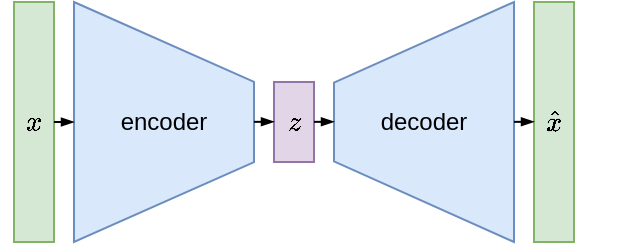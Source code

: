 <mxfile version="12.8.1" type="device"><diagram id="8h5nOnFJjrPpQuH8_lQc" name="Page-1"><mxGraphModel dx="569" dy="306" grid="1" gridSize="10" guides="1" tooltips="1" connect="1" arrows="1" fold="1" page="1" pageScale="1" pageWidth="827" pageHeight="1169" math="1" shadow="0"><root><mxCell id="0"/><mxCell id="1" parent="0"/><mxCell id="ehx8Mwoz6BfET2qbOZ2F-1" value="encoder" style="shape=trapezoid;perimeter=trapezoidPerimeter;whiteSpace=wrap;html=1;direction=south;size=0.333;fillColor=#dae8fc;strokeColor=#6c8ebf;" parent="1" vertex="1"><mxGeometry x="110" y="80" width="90" height="120" as="geometry"/></mxCell><mxCell id="ehx8Mwoz6BfET2qbOZ2F-2" value="$$x$$" style="rounded=0;whiteSpace=wrap;html=1;fillColor=#d5e8d4;strokeColor=#82b366;" parent="1" vertex="1"><mxGeometry x="80" y="80" width="20" height="120" as="geometry"/></mxCell><mxCell id="ehx8Mwoz6BfET2qbOZ2F-3" value="decoder" style="shape=trapezoid;perimeter=trapezoidPerimeter;whiteSpace=wrap;html=1;direction=north;size=0.336;fillColor=#dae8fc;strokeColor=#6c8ebf;" parent="1" vertex="1"><mxGeometry x="240" y="80" width="90" height="120" as="geometry"/></mxCell><mxCell id="ehx8Mwoz6BfET2qbOZ2F-4" value="$$z$$" style="rounded=0;whiteSpace=wrap;html=1;fillColor=#e1d5e7;strokeColor=#9673a6;" parent="1" vertex="1"><mxGeometry x="210" y="120" width="20" height="40" as="geometry"/></mxCell><mxCell id="ehx8Mwoz6BfET2qbOZ2F-5" value="$$\hat{x}$$" style="rounded=0;whiteSpace=wrap;html=1;fillColor=#d5e8d4;strokeColor=#82b366;" parent="1" vertex="1"><mxGeometry x="340" y="80" width="20" height="120" as="geometry"/></mxCell><mxCell id="ehx8Mwoz6BfET2qbOZ2F-22" value="" style="endArrow=none;html=1;endFill=0;startArrow=blockThin;startFill=1;endSize=6;startSize=4;exitX=0;exitY=0.5;exitDx=0;exitDy=0;entryX=1;entryY=0.5;entryDx=0;entryDy=0;" parent="1" edge="1"><mxGeometry width="50" height="50" relative="1" as="geometry"><mxPoint x="240" y="139.92" as="sourcePoint"/><mxPoint x="230" y="139.92" as="targetPoint"/></mxGeometry></mxCell><mxCell id="ehx8Mwoz6BfET2qbOZ2F-23" value="" style="endArrow=none;html=1;endFill=0;startArrow=blockThin;startFill=1;endSize=6;startSize=4;exitX=0;exitY=0.5;exitDx=0;exitDy=0;entryX=1;entryY=0.5;entryDx=0;entryDy=0;" parent="1" edge="1"><mxGeometry width="50" height="50" relative="1" as="geometry"><mxPoint x="340" y="139.92" as="sourcePoint"/><mxPoint x="330" y="139.92" as="targetPoint"/></mxGeometry></mxCell><mxCell id="ehx8Mwoz6BfET2qbOZ2F-24" value="" style="endArrow=none;html=1;endFill=0;startArrow=blockThin;startFill=1;endSize=6;startSize=4;exitX=0.5;exitY=1;exitDx=0;exitDy=0;entryX=1;entryY=0.5;entryDx=0;entryDy=0;" parent="1" source="ehx8Mwoz6BfET2qbOZ2F-1" target="ehx8Mwoz6BfET2qbOZ2F-2" edge="1"><mxGeometry width="50" height="50" relative="1" as="geometry"><mxPoint x="380" y="179.92" as="sourcePoint"/><mxPoint x="370" y="179.92" as="targetPoint"/></mxGeometry></mxCell><mxCell id="ehx8Mwoz6BfET2qbOZ2F-25" value="" style="endArrow=none;html=1;endFill=0;startArrow=blockThin;startFill=1;endSize=6;startSize=4;exitX=0;exitY=0.5;exitDx=0;exitDy=0;entryX=1;entryY=0.5;entryDx=0;entryDy=0;" parent="1" edge="1"><mxGeometry width="50" height="50" relative="1" as="geometry"><mxPoint x="210" y="139.92" as="sourcePoint"/><mxPoint x="200" y="139.92" as="targetPoint"/></mxGeometry></mxCell></root></mxGraphModel></diagram></mxfile>